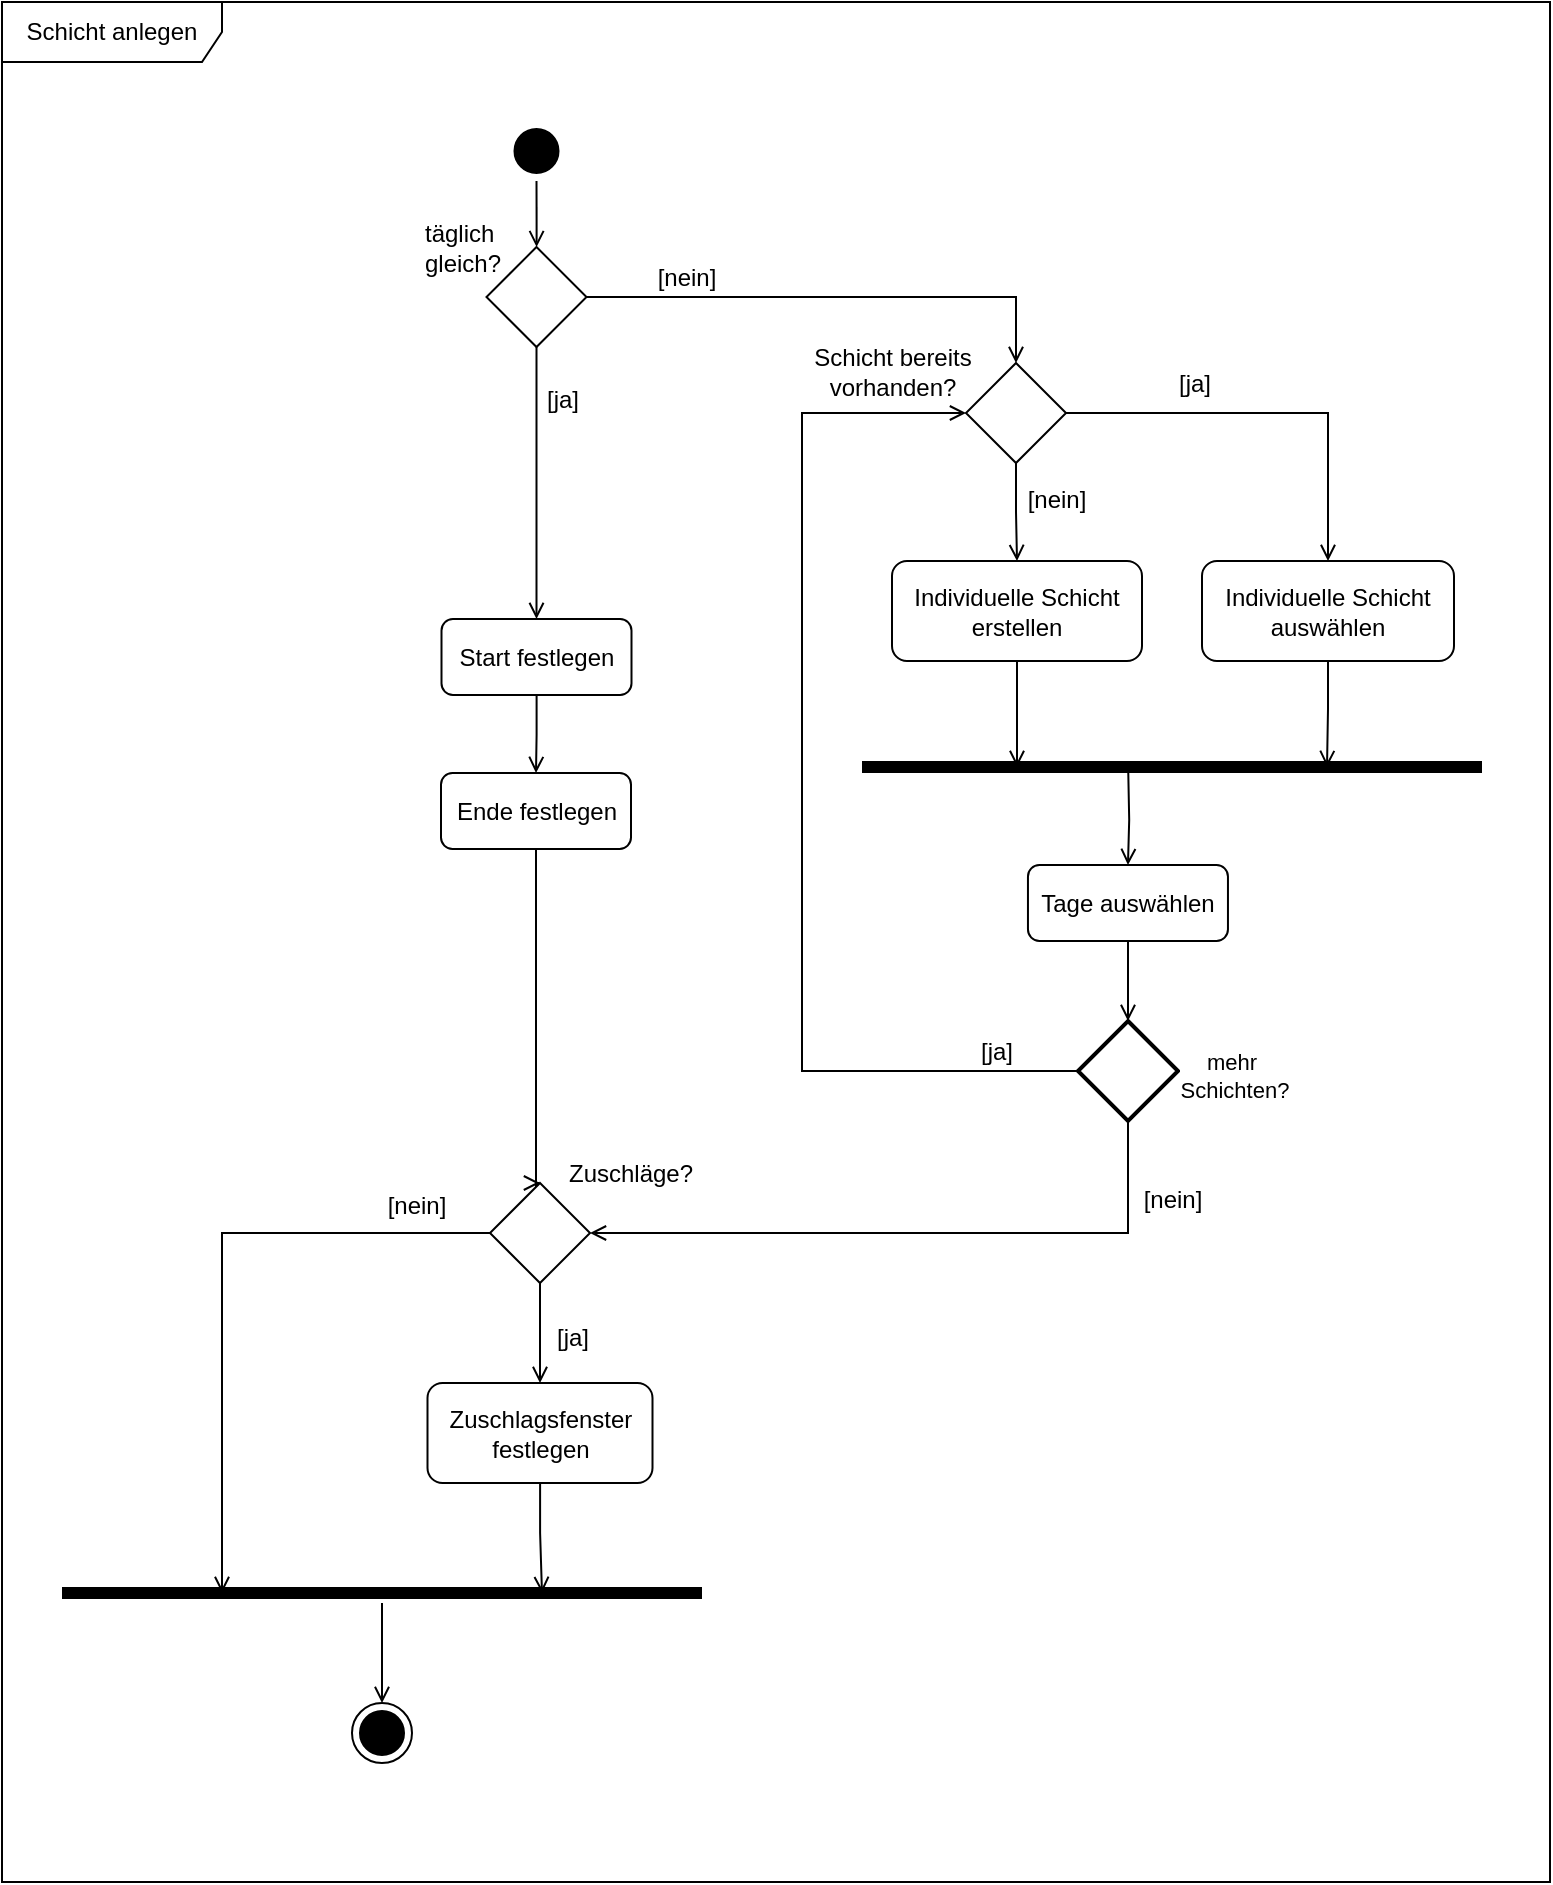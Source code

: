 <mxfile version="24.4.4" type="github">
  <diagram name="Seite-1" id="ijxSJY4iW0NVXkuyTtQ2">
    <mxGraphModel dx="1744" dy="883" grid="1" gridSize="10" guides="1" tooltips="1" connect="1" arrows="1" fold="1" page="1" pageScale="1" pageWidth="840" pageHeight="1000" math="0" shadow="0">
      <root>
        <mxCell id="0" />
        <mxCell id="1" parent="0" />
        <mxCell id="tlcZT1eQ2LUNHYH_i1Qd-1" value="Schicht anlegen" style="shape=umlFrame;whiteSpace=wrap;html=1;pointerEvents=0;width=110;height=30;" vertex="1" parent="1">
          <mxGeometry x="33" y="30" width="774" height="940" as="geometry" />
        </mxCell>
        <mxCell id="tlcZT1eQ2LUNHYH_i1Qd-50" style="edgeStyle=orthogonalEdgeStyle;rounded=0;orthogonalLoop=1;jettySize=auto;html=1;endArrow=open;endFill=0;" edge="1" parent="1" source="tlcZT1eQ2LUNHYH_i1Qd-2" target="tlcZT1eQ2LUNHYH_i1Qd-7">
          <mxGeometry relative="1" as="geometry" />
        </mxCell>
        <mxCell id="tlcZT1eQ2LUNHYH_i1Qd-2" value="" style="ellipse;html=1;shape=startState;fillColor=#000000;strokeColor=#000000;" vertex="1" parent="1">
          <mxGeometry x="285.25" y="89.5" width="30" height="30" as="geometry" />
        </mxCell>
        <mxCell id="tlcZT1eQ2LUNHYH_i1Qd-16" style="edgeStyle=orthogonalEdgeStyle;rounded=0;orthogonalLoop=1;jettySize=auto;html=1;entryX=0.5;entryY=0;entryDx=0;entryDy=0;endArrow=open;endFill=0;" edge="1" parent="1" source="tlcZT1eQ2LUNHYH_i1Qd-6" target="tlcZT1eQ2LUNHYH_i1Qd-11">
          <mxGeometry relative="1" as="geometry" />
        </mxCell>
        <mxCell id="tlcZT1eQ2LUNHYH_i1Qd-6" value="Start festlegen" style="rounded=1;whiteSpace=wrap;html=1;" vertex="1" parent="1">
          <mxGeometry x="252.75" y="338.5" width="95" height="38" as="geometry" />
        </mxCell>
        <mxCell id="tlcZT1eQ2LUNHYH_i1Qd-8" style="edgeStyle=orthogonalEdgeStyle;rounded=0;orthogonalLoop=1;jettySize=auto;html=1;entryX=0.5;entryY=0;entryDx=0;entryDy=0;endArrow=open;endFill=0;" edge="1" parent="1" source="tlcZT1eQ2LUNHYH_i1Qd-7" target="tlcZT1eQ2LUNHYH_i1Qd-6">
          <mxGeometry relative="1" as="geometry" />
        </mxCell>
        <mxCell id="tlcZT1eQ2LUNHYH_i1Qd-22" style="edgeStyle=orthogonalEdgeStyle;rounded=0;orthogonalLoop=1;jettySize=auto;html=1;entryX=0.5;entryY=0;entryDx=0;entryDy=0;endArrow=open;endFill=0;" edge="1" parent="1" source="tlcZT1eQ2LUNHYH_i1Qd-7" target="tlcZT1eQ2LUNHYH_i1Qd-36">
          <mxGeometry relative="1" as="geometry" />
        </mxCell>
        <mxCell id="tlcZT1eQ2LUNHYH_i1Qd-7" value="" style="rhombus;whiteSpace=wrap;html=1;" vertex="1" parent="1">
          <mxGeometry x="275.25" y="152.5" width="50" height="50" as="geometry" />
        </mxCell>
        <mxCell id="tlcZT1eQ2LUNHYH_i1Qd-10" value="täglich&amp;nbsp;&lt;div&gt;gleich?&lt;/div&gt;" style="text;html=1;align=center;verticalAlign=middle;resizable=0;points=[];autosize=1;strokeColor=none;fillColor=none;" vertex="1" parent="1">
          <mxGeometry x="233" y="132.5" width="60" height="40" as="geometry" />
        </mxCell>
        <mxCell id="tlcZT1eQ2LUNHYH_i1Qd-14" style="edgeStyle=orthogonalEdgeStyle;rounded=0;orthogonalLoop=1;jettySize=auto;html=1;entryX=0.5;entryY=0;entryDx=0;entryDy=0;endArrow=open;endFill=0;exitX=0.5;exitY=1;exitDx=0;exitDy=0;" edge="1" parent="1" source="tlcZT1eQ2LUNHYH_i1Qd-11" target="tlcZT1eQ2LUNHYH_i1Qd-13">
          <mxGeometry relative="1" as="geometry">
            <Array as="points">
              <mxPoint x="301" y="627.5" />
            </Array>
          </mxGeometry>
        </mxCell>
        <mxCell id="tlcZT1eQ2LUNHYH_i1Qd-11" value="Ende festlegen" style="rounded=1;whiteSpace=wrap;html=1;" vertex="1" parent="1">
          <mxGeometry x="252.5" y="415.5" width="95" height="38" as="geometry" />
        </mxCell>
        <mxCell id="tlcZT1eQ2LUNHYH_i1Qd-12" value="Zuschlagsf&lt;span style=&quot;background-color: initial;&quot;&gt;enster festlegen&lt;/span&gt;" style="rounded=1;whiteSpace=wrap;html=1;" vertex="1" parent="1">
          <mxGeometry x="245.75" y="720.5" width="112.5" height="50" as="geometry" />
        </mxCell>
        <mxCell id="tlcZT1eQ2LUNHYH_i1Qd-15" style="edgeStyle=orthogonalEdgeStyle;rounded=0;orthogonalLoop=1;jettySize=auto;html=1;entryX=0.5;entryY=0;entryDx=0;entryDy=0;endArrow=open;endFill=0;exitX=0.5;exitY=1;exitDx=0;exitDy=0;" edge="1" parent="1" source="tlcZT1eQ2LUNHYH_i1Qd-13" target="tlcZT1eQ2LUNHYH_i1Qd-12">
          <mxGeometry relative="1" as="geometry" />
        </mxCell>
        <mxCell id="tlcZT1eQ2LUNHYH_i1Qd-24" style="edgeStyle=orthogonalEdgeStyle;rounded=0;orthogonalLoop=1;jettySize=auto;html=1;endArrow=open;endFill=0;exitX=0;exitY=0.5;exitDx=0;exitDy=0;entryX=0.25;entryY=0.5;entryDx=0;entryDy=0;entryPerimeter=0;" edge="1" parent="1" source="tlcZT1eQ2LUNHYH_i1Qd-13" target="tlcZT1eQ2LUNHYH_i1Qd-19">
          <mxGeometry relative="1" as="geometry">
            <mxPoint x="181.91" y="773.74" as="targetPoint" />
            <Array as="points">
              <mxPoint x="143" y="645.5" />
            </Array>
          </mxGeometry>
        </mxCell>
        <mxCell id="tlcZT1eQ2LUNHYH_i1Qd-13" value="" style="rhombus;whiteSpace=wrap;html=1;" vertex="1" parent="1">
          <mxGeometry x="277" y="620.5" width="50" height="50" as="geometry" />
        </mxCell>
        <mxCell id="tlcZT1eQ2LUNHYH_i1Qd-72" style="edgeStyle=orthogonalEdgeStyle;rounded=0;orthogonalLoop=1;jettySize=auto;html=1;entryX=0.5;entryY=0;entryDx=0;entryDy=0;strokeColor=default;align=center;verticalAlign=middle;fontFamily=Helvetica;fontSize=11;fontColor=default;labelBackgroundColor=default;endArrow=open;endFill=0;" edge="1" parent="1" source="tlcZT1eQ2LUNHYH_i1Qd-19" target="tlcZT1eQ2LUNHYH_i1Qd-32">
          <mxGeometry relative="1" as="geometry" />
        </mxCell>
        <mxCell id="tlcZT1eQ2LUNHYH_i1Qd-19" value="" style="shape=line;html=1;strokeWidth=6;strokeColor=#000000;fillColor=#000000;" vertex="1" parent="1">
          <mxGeometry x="63" y="820.5" width="320" height="10" as="geometry" />
        </mxCell>
        <mxCell id="tlcZT1eQ2LUNHYH_i1Qd-21" value="Individuelle Schicht erstellen" style="rounded=1;whiteSpace=wrap;html=1;" vertex="1" parent="1">
          <mxGeometry x="478" y="309.5" width="125" height="50" as="geometry" />
        </mxCell>
        <mxCell id="tlcZT1eQ2LUNHYH_i1Qd-23" value="Zuschläge?" style="text;html=1;align=center;verticalAlign=middle;resizable=0;points=[];autosize=1;strokeColor=none;fillColor=none;" vertex="1" parent="1">
          <mxGeometry x="302" y="600.5" width="90" height="30" as="geometry" />
        </mxCell>
        <mxCell id="tlcZT1eQ2LUNHYH_i1Qd-29" value="[nein]" style="text;html=1;align=center;verticalAlign=middle;resizable=0;points=[];autosize=1;strokeColor=none;fillColor=none;" vertex="1" parent="1">
          <mxGeometry x="349.5" y="152.5" width="50" height="30" as="geometry" />
        </mxCell>
        <mxCell id="tlcZT1eQ2LUNHYH_i1Qd-30" value="[ja]" style="text;html=1;align=center;verticalAlign=middle;resizable=0;points=[];autosize=1;strokeColor=none;fillColor=none;" vertex="1" parent="1">
          <mxGeometry x="293" y="213.5" width="40" height="30" as="geometry" />
        </mxCell>
        <mxCell id="tlcZT1eQ2LUNHYH_i1Qd-32" value="" style="ellipse;html=1;shape=endState;fillColor=strokeColor;" vertex="1" parent="1">
          <mxGeometry x="208" y="880.5" width="30" height="30" as="geometry" />
        </mxCell>
        <mxCell id="tlcZT1eQ2LUNHYH_i1Qd-34" value="[ja]" style="text;html=1;align=center;verticalAlign=middle;resizable=0;points=[];autosize=1;strokeColor=none;fillColor=none;" vertex="1" parent="1">
          <mxGeometry x="298" y="682.5" width="40" height="30" as="geometry" />
        </mxCell>
        <mxCell id="tlcZT1eQ2LUNHYH_i1Qd-35" value="[nein]" style="text;html=1;align=center;verticalAlign=middle;resizable=0;points=[];autosize=1;strokeColor=none;fillColor=none;" vertex="1" parent="1">
          <mxGeometry x="214.75" y="616.5" width="50" height="30" as="geometry" />
        </mxCell>
        <mxCell id="tlcZT1eQ2LUNHYH_i1Qd-38" style="edgeStyle=orthogonalEdgeStyle;rounded=0;orthogonalLoop=1;jettySize=auto;html=1;endArrow=open;endFill=0;" edge="1" parent="1" source="tlcZT1eQ2LUNHYH_i1Qd-36" target="tlcZT1eQ2LUNHYH_i1Qd-21">
          <mxGeometry relative="1" as="geometry">
            <mxPoint x="534" y="307.5" as="targetPoint" />
          </mxGeometry>
        </mxCell>
        <mxCell id="tlcZT1eQ2LUNHYH_i1Qd-61" style="edgeStyle=orthogonalEdgeStyle;rounded=0;orthogonalLoop=1;jettySize=auto;html=1;entryX=0.5;entryY=0;entryDx=0;entryDy=0;strokeColor=default;align=center;verticalAlign=middle;fontFamily=Helvetica;fontSize=11;fontColor=default;labelBackgroundColor=default;endArrow=open;endFill=0;" edge="1" parent="1" source="tlcZT1eQ2LUNHYH_i1Qd-36" target="tlcZT1eQ2LUNHYH_i1Qd-41">
          <mxGeometry relative="1" as="geometry" />
        </mxCell>
        <mxCell id="tlcZT1eQ2LUNHYH_i1Qd-36" value="" style="rhombus;whiteSpace=wrap;html=1;" vertex="1" parent="1">
          <mxGeometry x="515" y="210.5" width="50" height="50" as="geometry" />
        </mxCell>
        <mxCell id="tlcZT1eQ2LUNHYH_i1Qd-37" value="Schicht bereits&lt;div&gt;vorhanden?&lt;/div&gt;" style="text;html=1;align=center;verticalAlign=middle;resizable=0;points=[];autosize=1;strokeColor=none;fillColor=none;" vertex="1" parent="1">
          <mxGeometry x="428" y="194.5" width="100" height="40" as="geometry" />
        </mxCell>
        <mxCell id="tlcZT1eQ2LUNHYH_i1Qd-52" style="edgeStyle=orthogonalEdgeStyle;rounded=0;orthogonalLoop=1;jettySize=auto;html=1;entryX=0.5;entryY=0;entryDx=0;entryDy=0;endArrow=open;endFill=0;exitX=0.504;exitY=0.788;exitDx=0;exitDy=0;exitPerimeter=0;" edge="1" parent="1" target="tlcZT1eQ2LUNHYH_i1Qd-51">
          <mxGeometry relative="1" as="geometry">
            <mxPoint x="596.14" y="415.38" as="sourcePoint" />
          </mxGeometry>
        </mxCell>
        <mxCell id="tlcZT1eQ2LUNHYH_i1Qd-39" value="" style="shape=line;html=1;strokeWidth=6;strokeColor=#000000;fillColor=#000000;" vertex="1" parent="1">
          <mxGeometry x="463" y="407.5" width="310" height="10" as="geometry" />
        </mxCell>
        <mxCell id="tlcZT1eQ2LUNHYH_i1Qd-41" value="Individuelle Schicht auswählen" style="rounded=1;whiteSpace=wrap;html=1;" vertex="1" parent="1">
          <mxGeometry x="633" y="309.5" width="126" height="50" as="geometry" />
        </mxCell>
        <mxCell id="tlcZT1eQ2LUNHYH_i1Qd-44" value="[ja]" style="text;html=1;align=center;verticalAlign=middle;resizable=0;points=[];autosize=1;strokeColor=none;fillColor=none;" vertex="1" parent="1">
          <mxGeometry x="609" y="205.5" width="40" height="30" as="geometry" />
        </mxCell>
        <mxCell id="tlcZT1eQ2LUNHYH_i1Qd-45" value="[nein]" style="text;html=1;align=center;verticalAlign=middle;resizable=0;points=[];autosize=1;strokeColor=none;fillColor=none;" vertex="1" parent="1">
          <mxGeometry x="535" y="263.5" width="50" height="30" as="geometry" />
        </mxCell>
        <mxCell id="tlcZT1eQ2LUNHYH_i1Qd-49" style="edgeStyle=orthogonalEdgeStyle;rounded=0;orthogonalLoop=1;jettySize=auto;html=1;entryX=0.25;entryY=0.5;entryDx=0;entryDy=0;entryPerimeter=0;endArrow=open;endFill=0;exitX=0.5;exitY=1;exitDx=0;exitDy=0;" edge="1" parent="1" source="tlcZT1eQ2LUNHYH_i1Qd-21" target="tlcZT1eQ2LUNHYH_i1Qd-39">
          <mxGeometry relative="1" as="geometry">
            <mxPoint x="522.48" y="359.5" as="sourcePoint" />
            <mxPoint x="534.37" y="411.08" as="targetPoint" />
          </mxGeometry>
        </mxCell>
        <mxCell id="tlcZT1eQ2LUNHYH_i1Qd-51" value="Tage auswählen" style="rounded=1;whiteSpace=wrap;html=1;" vertex="1" parent="1">
          <mxGeometry x="545.98" y="461.5" width="100" height="38" as="geometry" />
        </mxCell>
        <mxCell id="tlcZT1eQ2LUNHYH_i1Qd-62" style="edgeStyle=orthogonalEdgeStyle;rounded=0;orthogonalLoop=1;jettySize=auto;html=1;entryX=0;entryY=0.5;entryDx=0;entryDy=0;strokeColor=default;align=center;verticalAlign=middle;fontFamily=Helvetica;fontSize=11;fontColor=default;labelBackgroundColor=default;endArrow=open;endFill=0;exitX=0;exitY=0.5;exitDx=0;exitDy=0;exitPerimeter=0;" edge="1" parent="1" source="tlcZT1eQ2LUNHYH_i1Qd-53" target="tlcZT1eQ2LUNHYH_i1Qd-36">
          <mxGeometry relative="1" as="geometry">
            <Array as="points">
              <mxPoint x="433" y="564.5" />
              <mxPoint x="433" y="235.5" />
            </Array>
          </mxGeometry>
        </mxCell>
        <mxCell id="tlcZT1eQ2LUNHYH_i1Qd-71" style="edgeStyle=orthogonalEdgeStyle;rounded=0;orthogonalLoop=1;jettySize=auto;html=1;entryX=1;entryY=0.5;entryDx=0;entryDy=0;strokeColor=default;align=center;verticalAlign=middle;fontFamily=Helvetica;fontSize=11;fontColor=default;labelBackgroundColor=default;endArrow=open;endFill=0;" edge="1" parent="1" source="tlcZT1eQ2LUNHYH_i1Qd-53" target="tlcZT1eQ2LUNHYH_i1Qd-13">
          <mxGeometry relative="1" as="geometry">
            <Array as="points">
              <mxPoint x="596" y="645.5" />
            </Array>
          </mxGeometry>
        </mxCell>
        <mxCell id="tlcZT1eQ2LUNHYH_i1Qd-53" value="" style="strokeWidth=2;html=1;shape=mxgraph.flowchart.decision;whiteSpace=wrap;" vertex="1" parent="1">
          <mxGeometry x="571" y="539.5" width="50" height="50" as="geometry" />
        </mxCell>
        <mxCell id="tlcZT1eQ2LUNHYH_i1Qd-54" style="edgeStyle=orthogonalEdgeStyle;rounded=0;orthogonalLoop=1;jettySize=auto;html=1;entryX=0.5;entryY=0;entryDx=0;entryDy=0;entryPerimeter=0;endArrow=open;endFill=0;" edge="1" parent="1" source="tlcZT1eQ2LUNHYH_i1Qd-51" target="tlcZT1eQ2LUNHYH_i1Qd-53">
          <mxGeometry relative="1" as="geometry" />
        </mxCell>
        <mxCell id="tlcZT1eQ2LUNHYH_i1Qd-63" value="mehr&amp;nbsp;&lt;div&gt;Schichten?&lt;/div&gt;" style="text;html=1;align=center;verticalAlign=middle;resizable=0;points=[];autosize=1;strokeColor=none;fillColor=none;fontFamily=Helvetica;fontSize=11;fontColor=default;labelBackgroundColor=default;" vertex="1" parent="1">
          <mxGeometry x="609" y="546.5" width="80" height="40" as="geometry" />
        </mxCell>
        <mxCell id="tlcZT1eQ2LUNHYH_i1Qd-64" value="[ja]" style="text;html=1;align=center;verticalAlign=middle;resizable=0;points=[];autosize=1;strokeColor=none;fillColor=none;" vertex="1" parent="1">
          <mxGeometry x="510" y="539.5" width="40" height="30" as="geometry" />
        </mxCell>
        <mxCell id="tlcZT1eQ2LUNHYH_i1Qd-66" style="edgeStyle=orthogonalEdgeStyle;rounded=0;orthogonalLoop=1;jettySize=auto;html=1;entryX=0.75;entryY=0.5;entryDx=0;entryDy=0;entryPerimeter=0;strokeColor=default;align=center;verticalAlign=middle;fontFamily=Helvetica;fontSize=11;fontColor=default;labelBackgroundColor=default;endArrow=open;endFill=0;exitX=0.5;exitY=1;exitDx=0;exitDy=0;" edge="1" parent="1" source="tlcZT1eQ2LUNHYH_i1Qd-41" target="tlcZT1eQ2LUNHYH_i1Qd-39">
          <mxGeometry relative="1" as="geometry">
            <mxPoint x="667.006" y="359.5" as="sourcePoint" />
            <mxPoint x="667.48" y="412.5" as="targetPoint" />
          </mxGeometry>
        </mxCell>
        <mxCell id="tlcZT1eQ2LUNHYH_i1Qd-73" style="edgeStyle=orthogonalEdgeStyle;rounded=0;orthogonalLoop=1;jettySize=auto;html=1;entryX=0.75;entryY=0.5;entryDx=0;entryDy=0;entryPerimeter=0;strokeColor=default;align=center;verticalAlign=middle;fontFamily=Helvetica;fontSize=11;fontColor=default;labelBackgroundColor=default;endArrow=open;endFill=0;" edge="1" parent="1" source="tlcZT1eQ2LUNHYH_i1Qd-12" target="tlcZT1eQ2LUNHYH_i1Qd-19">
          <mxGeometry relative="1" as="geometry" />
        </mxCell>
        <mxCell id="tlcZT1eQ2LUNHYH_i1Qd-77" value="[nein]" style="text;html=1;align=center;verticalAlign=middle;resizable=0;points=[];autosize=1;strokeColor=none;fillColor=none;" vertex="1" parent="1">
          <mxGeometry x="593" y="613.5" width="50" height="30" as="geometry" />
        </mxCell>
      </root>
    </mxGraphModel>
  </diagram>
</mxfile>
